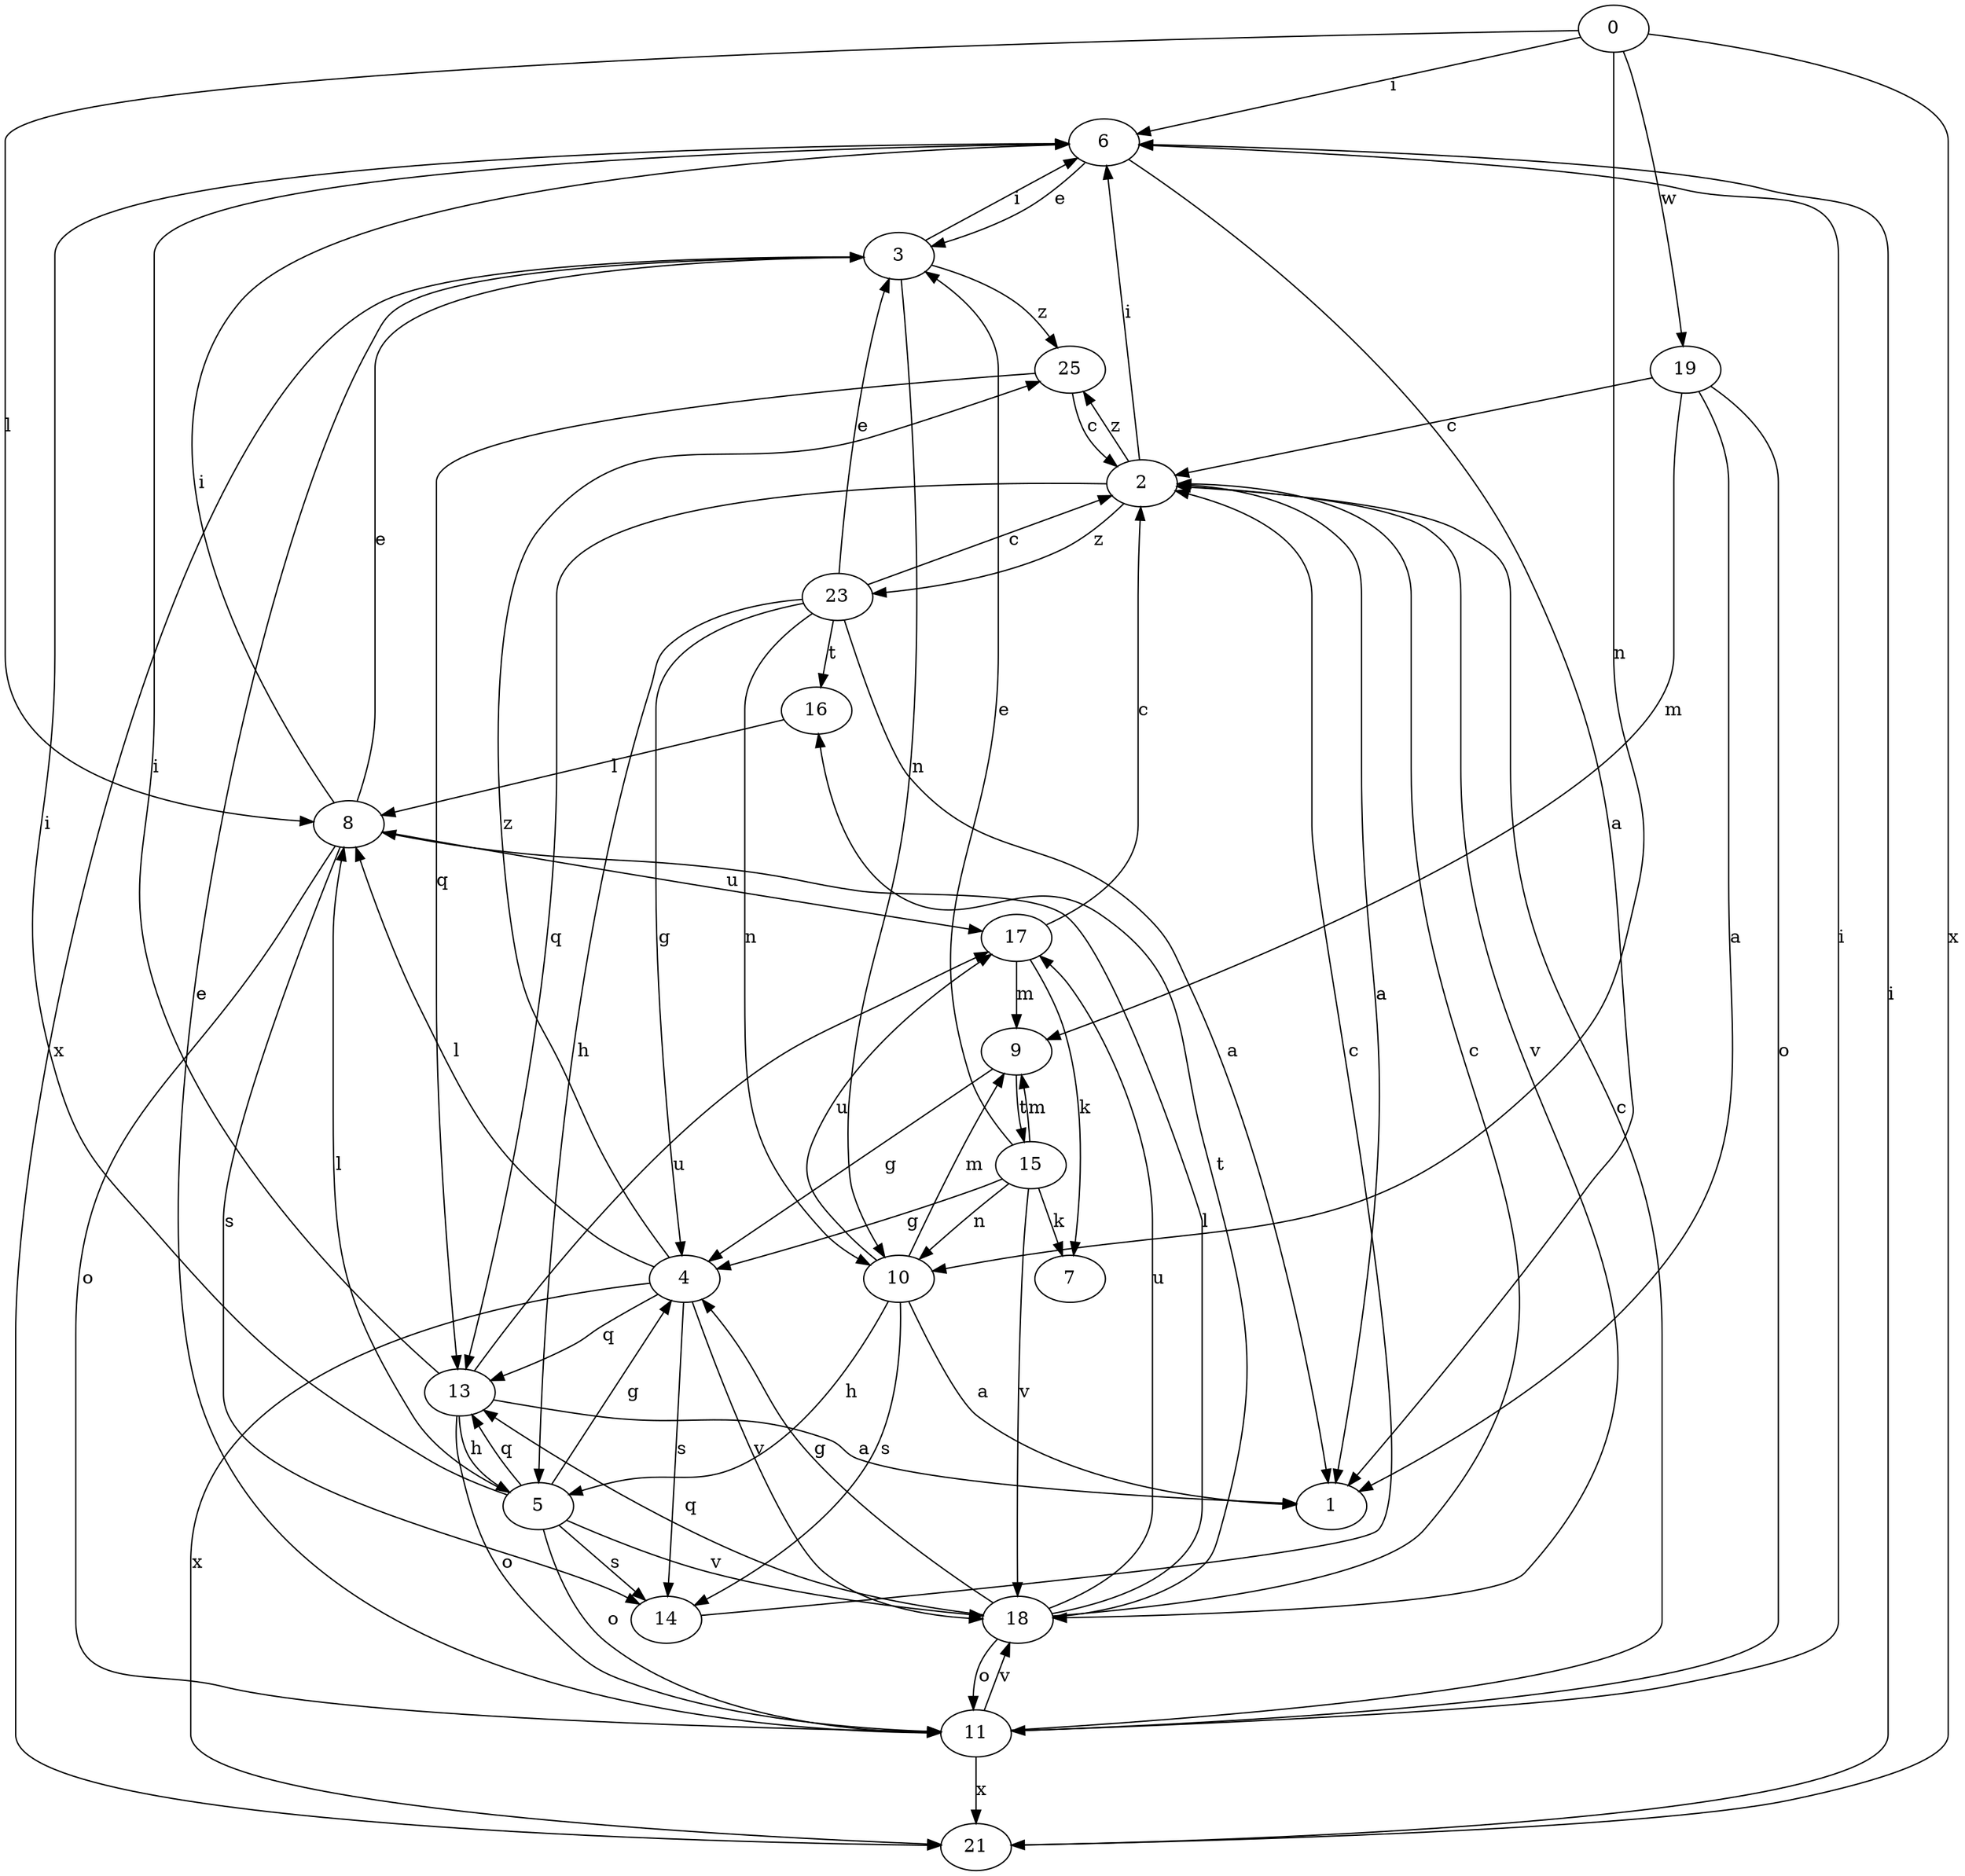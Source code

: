 strict digraph  {
0;
1;
2;
3;
4;
5;
6;
7;
8;
9;
10;
11;
13;
14;
15;
16;
17;
18;
19;
21;
23;
25;
0 -> 6  [label=i];
0 -> 8  [label=l];
0 -> 10  [label=n];
0 -> 19  [label=w];
0 -> 21  [label=x];
2 -> 1  [label=a];
2 -> 6  [label=i];
2 -> 13  [label=q];
2 -> 18  [label=v];
2 -> 23  [label=z];
2 -> 25  [label=z];
3 -> 6  [label=i];
3 -> 10  [label=n];
3 -> 21  [label=x];
3 -> 25  [label=z];
4 -> 8  [label=l];
4 -> 13  [label=q];
4 -> 14  [label=s];
4 -> 18  [label=v];
4 -> 21  [label=x];
4 -> 25  [label=z];
5 -> 4  [label=g];
5 -> 6  [label=i];
5 -> 8  [label=l];
5 -> 11  [label=o];
5 -> 13  [label=q];
5 -> 14  [label=s];
5 -> 18  [label=v];
6 -> 1  [label=a];
6 -> 3  [label=e];
8 -> 3  [label=e];
8 -> 6  [label=i];
8 -> 11  [label=o];
8 -> 14  [label=s];
8 -> 17  [label=u];
9 -> 4  [label=g];
9 -> 15  [label=t];
10 -> 1  [label=a];
10 -> 5  [label=h];
10 -> 9  [label=m];
10 -> 14  [label=s];
10 -> 17  [label=u];
11 -> 2  [label=c];
11 -> 3  [label=e];
11 -> 6  [label=i];
11 -> 18  [label=v];
11 -> 21  [label=x];
13 -> 1  [label=a];
13 -> 5  [label=h];
13 -> 6  [label=i];
13 -> 11  [label=o];
13 -> 17  [label=u];
14 -> 2  [label=c];
15 -> 3  [label=e];
15 -> 4  [label=g];
15 -> 7  [label=k];
15 -> 9  [label=m];
15 -> 10  [label=n];
15 -> 18  [label=v];
16 -> 8  [label=l];
17 -> 2  [label=c];
17 -> 7  [label=k];
17 -> 9  [label=m];
18 -> 2  [label=c];
18 -> 4  [label=g];
18 -> 8  [label=l];
18 -> 11  [label=o];
18 -> 13  [label=q];
18 -> 16  [label=t];
18 -> 17  [label=u];
19 -> 1  [label=a];
19 -> 2  [label=c];
19 -> 9  [label=m];
19 -> 11  [label=o];
21 -> 6  [label=i];
23 -> 1  [label=a];
23 -> 2  [label=c];
23 -> 3  [label=e];
23 -> 4  [label=g];
23 -> 5  [label=h];
23 -> 10  [label=n];
23 -> 16  [label=t];
25 -> 2  [label=c];
25 -> 13  [label=q];
}
